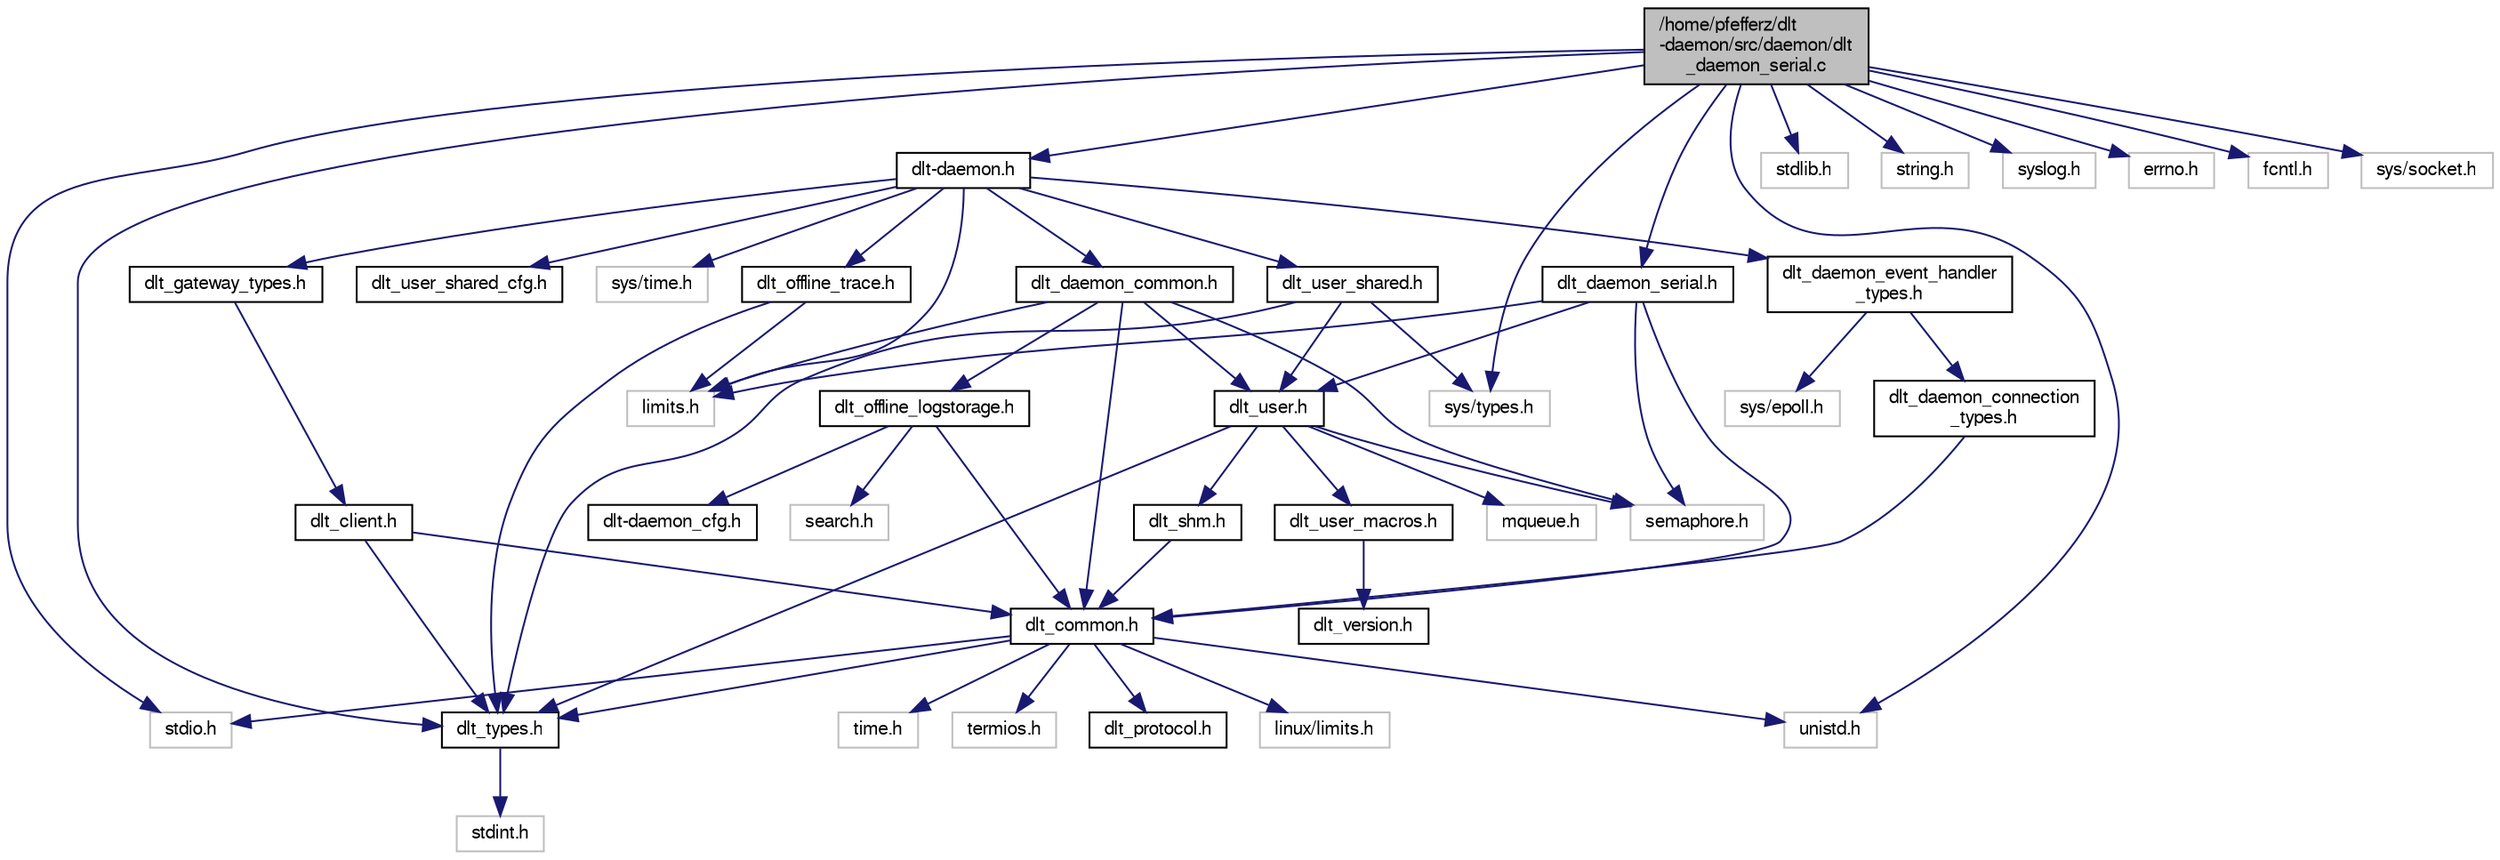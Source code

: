 digraph "/home/pfefferz/dlt-daemon/src/daemon/dlt_daemon_serial.c"
{
  edge [fontname="FreeSans",fontsize="10",labelfontname="FreeSans",labelfontsize="10"];
  node [fontname="FreeSans",fontsize="10",shape=record];
  Node1 [label="/home/pfefferz/dlt\l-daemon/src/daemon/dlt\l_daemon_serial.c",height=0.2,width=0.4,color="black", fillcolor="grey75", style="filled", fontcolor="black"];
  Node1 -> Node2 [color="midnightblue",fontsize="10",style="solid",fontname="FreeSans"];
  Node2 [label="stdio.h",height=0.2,width=0.4,color="grey75", fillcolor="white", style="filled"];
  Node1 -> Node3 [color="midnightblue",fontsize="10",style="solid",fontname="FreeSans"];
  Node3 [label="stdlib.h",height=0.2,width=0.4,color="grey75", fillcolor="white", style="filled"];
  Node1 -> Node4 [color="midnightblue",fontsize="10",style="solid",fontname="FreeSans"];
  Node4 [label="string.h",height=0.2,width=0.4,color="grey75", fillcolor="white", style="filled"];
  Node1 -> Node5 [color="midnightblue",fontsize="10",style="solid",fontname="FreeSans"];
  Node5 [label="syslog.h",height=0.2,width=0.4,color="grey75", fillcolor="white", style="filled"];
  Node1 -> Node6 [color="midnightblue",fontsize="10",style="solid",fontname="FreeSans"];
  Node6 [label="errno.h",height=0.2,width=0.4,color="grey75", fillcolor="white", style="filled"];
  Node1 -> Node7 [color="midnightblue",fontsize="10",style="solid",fontname="FreeSans"];
  Node7 [label="unistd.h",height=0.2,width=0.4,color="grey75", fillcolor="white", style="filled"];
  Node1 -> Node8 [color="midnightblue",fontsize="10",style="solid",fontname="FreeSans"];
  Node8 [label="fcntl.h",height=0.2,width=0.4,color="grey75", fillcolor="white", style="filled"];
  Node1 -> Node9 [color="midnightblue",fontsize="10",style="solid",fontname="FreeSans"];
  Node9 [label="sys/types.h",height=0.2,width=0.4,color="grey75", fillcolor="white", style="filled"];
  Node1 -> Node10 [color="midnightblue",fontsize="10",style="solid",fontname="FreeSans"];
  Node10 [label="sys/socket.h",height=0.2,width=0.4,color="grey75", fillcolor="white", style="filled"];
  Node1 -> Node11 [color="midnightblue",fontsize="10",style="solid",fontname="FreeSans"];
  Node11 [label="dlt-daemon.h",height=0.2,width=0.4,color="black", fillcolor="white", style="filled",URL="$dlt-daemon_8h.html"];
  Node11 -> Node12 [color="midnightblue",fontsize="10",style="solid",fontname="FreeSans"];
  Node12 [label="limits.h",height=0.2,width=0.4,color="grey75", fillcolor="white", style="filled"];
  Node11 -> Node13 [color="midnightblue",fontsize="10",style="solid",fontname="FreeSans"];
  Node13 [label="dlt_daemon_common.h",height=0.2,width=0.4,color="black", fillcolor="white", style="filled",URL="$dlt__daemon__common_8h.html"];
  Node13 -> Node12 [color="midnightblue",fontsize="10",style="solid",fontname="FreeSans"];
  Node13 -> Node14 [color="midnightblue",fontsize="10",style="solid",fontname="FreeSans"];
  Node14 [label="semaphore.h",height=0.2,width=0.4,color="grey75", fillcolor="white", style="filled"];
  Node13 -> Node15 [color="midnightblue",fontsize="10",style="solid",fontname="FreeSans"];
  Node15 [label="dlt_common.h",height=0.2,width=0.4,color="black", fillcolor="white", style="filled",URL="$dlt__common_8h.html"];
  Node15 -> Node2 [color="midnightblue",fontsize="10",style="solid",fontname="FreeSans"];
  Node15 -> Node16 [color="midnightblue",fontsize="10",style="solid",fontname="FreeSans"];
  Node16 [label="linux/limits.h",height=0.2,width=0.4,color="grey75", fillcolor="white", style="filled"];
  Node15 -> Node7 [color="midnightblue",fontsize="10",style="solid",fontname="FreeSans"];
  Node15 -> Node17 [color="midnightblue",fontsize="10",style="solid",fontname="FreeSans"];
  Node17 [label="time.h",height=0.2,width=0.4,color="grey75", fillcolor="white", style="filled"];
  Node15 -> Node18 [color="midnightblue",fontsize="10",style="solid",fontname="FreeSans"];
  Node18 [label="termios.h",height=0.2,width=0.4,color="grey75", fillcolor="white", style="filled"];
  Node15 -> Node19 [color="midnightblue",fontsize="10",style="solid",fontname="FreeSans"];
  Node19 [label="dlt_types.h",height=0.2,width=0.4,color="black", fillcolor="white", style="filled",URL="$dlt__types_8h.html"];
  Node19 -> Node20 [color="midnightblue",fontsize="10",style="solid",fontname="FreeSans"];
  Node20 [label="stdint.h",height=0.2,width=0.4,color="grey75", fillcolor="white", style="filled"];
  Node15 -> Node21 [color="midnightblue",fontsize="10",style="solid",fontname="FreeSans"];
  Node21 [label="dlt_protocol.h",height=0.2,width=0.4,color="black", fillcolor="white", style="filled",URL="$dlt__protocol_8h.html"];
  Node13 -> Node22 [color="midnightblue",fontsize="10",style="solid",fontname="FreeSans"];
  Node22 [label="dlt_user.h",height=0.2,width=0.4,color="black", fillcolor="white", style="filled",URL="$dlt__user_8h.html"];
  Node22 -> Node23 [color="midnightblue",fontsize="10",style="solid",fontname="FreeSans"];
  Node23 [label="mqueue.h",height=0.2,width=0.4,color="grey75", fillcolor="white", style="filled"];
  Node22 -> Node14 [color="midnightblue",fontsize="10",style="solid",fontname="FreeSans"];
  Node22 -> Node19 [color="midnightblue",fontsize="10",style="solid",fontname="FreeSans"];
  Node22 -> Node24 [color="midnightblue",fontsize="10",style="solid",fontname="FreeSans"];
  Node24 [label="dlt_user_macros.h",height=0.2,width=0.4,color="black", fillcolor="white", style="filled",URL="$dlt__user__macros_8h.html"];
  Node24 -> Node25 [color="midnightblue",fontsize="10",style="solid",fontname="FreeSans"];
  Node25 [label="dlt_version.h",height=0.2,width=0.4,color="black", fillcolor="white", style="filled",URL="$dlt__version_8h.html"];
  Node22 -> Node26 [color="midnightblue",fontsize="10",style="solid",fontname="FreeSans"];
  Node26 [label="dlt_shm.h",height=0.2,width=0.4,color="black", fillcolor="white", style="filled",URL="$dlt__shm_8h.html"];
  Node26 -> Node15 [color="midnightblue",fontsize="10",style="solid",fontname="FreeSans"];
  Node13 -> Node27 [color="midnightblue",fontsize="10",style="solid",fontname="FreeSans"];
  Node27 [label="dlt_offline_logstorage.h",height=0.2,width=0.4,color="black", fillcolor="white", style="filled",URL="$dlt__offline__logstorage_8h.html"];
  Node27 -> Node28 [color="midnightblue",fontsize="10",style="solid",fontname="FreeSans"];
  Node28 [label="search.h",height=0.2,width=0.4,color="grey75", fillcolor="white", style="filled"];
  Node27 -> Node15 [color="midnightblue",fontsize="10",style="solid",fontname="FreeSans"];
  Node27 -> Node29 [color="midnightblue",fontsize="10",style="solid",fontname="FreeSans"];
  Node29 [label="dlt-daemon_cfg.h",height=0.2,width=0.4,color="black", fillcolor="white", style="filled",URL="$dlt-daemon__cfg_8h.html"];
  Node11 -> Node30 [color="midnightblue",fontsize="10",style="solid",fontname="FreeSans"];
  Node30 [label="dlt_user_shared.h",height=0.2,width=0.4,color="black", fillcolor="white", style="filled",URL="$dlt__user__shared_8h.html"];
  Node30 -> Node19 [color="midnightblue",fontsize="10",style="solid",fontname="FreeSans"];
  Node30 -> Node22 [color="midnightblue",fontsize="10",style="solid",fontname="FreeSans"];
  Node30 -> Node9 [color="midnightblue",fontsize="10",style="solid",fontname="FreeSans"];
  Node11 -> Node31 [color="midnightblue",fontsize="10",style="solid",fontname="FreeSans"];
  Node31 [label="dlt_user_shared_cfg.h",height=0.2,width=0.4,color="black", fillcolor="white", style="filled",URL="$dlt__user__shared__cfg_8h.html"];
  Node11 -> Node32 [color="midnightblue",fontsize="10",style="solid",fontname="FreeSans"];
  Node32 [label="dlt_daemon_event_handler\l_types.h",height=0.2,width=0.4,color="black", fillcolor="white", style="filled",URL="$dlt__daemon__event__handler__types_8h.html"];
  Node32 -> Node33 [color="midnightblue",fontsize="10",style="solid",fontname="FreeSans"];
  Node33 [label="sys/epoll.h",height=0.2,width=0.4,color="grey75", fillcolor="white", style="filled"];
  Node32 -> Node34 [color="midnightblue",fontsize="10",style="solid",fontname="FreeSans"];
  Node34 [label="dlt_daemon_connection\l_types.h",height=0.2,width=0.4,color="black", fillcolor="white", style="filled",URL="$dlt__daemon__connection__types_8h.html"];
  Node34 -> Node15 [color="midnightblue",fontsize="10",style="solid",fontname="FreeSans"];
  Node11 -> Node35 [color="midnightblue",fontsize="10",style="solid",fontname="FreeSans"];
  Node35 [label="dlt_gateway_types.h",height=0.2,width=0.4,color="black", fillcolor="white", style="filled",URL="$dlt__gateway__types_8h.html"];
  Node35 -> Node36 [color="midnightblue",fontsize="10",style="solid",fontname="FreeSans"];
  Node36 [label="dlt_client.h",height=0.2,width=0.4,color="black", fillcolor="white", style="filled",URL="$dlt__client_8h.html"];
  Node36 -> Node19 [color="midnightblue",fontsize="10",style="solid",fontname="FreeSans"];
  Node36 -> Node15 [color="midnightblue",fontsize="10",style="solid",fontname="FreeSans"];
  Node11 -> Node37 [color="midnightblue",fontsize="10",style="solid",fontname="FreeSans"];
  Node37 [label="dlt_offline_trace.h",height=0.2,width=0.4,color="black", fillcolor="white", style="filled",URL="$dlt__offline__trace_8h.html"];
  Node37 -> Node12 [color="midnightblue",fontsize="10",style="solid",fontname="FreeSans"];
  Node37 -> Node19 [color="midnightblue",fontsize="10",style="solid",fontname="FreeSans"];
  Node11 -> Node38 [color="midnightblue",fontsize="10",style="solid",fontname="FreeSans"];
  Node38 [label="sys/time.h",height=0.2,width=0.4,color="grey75", fillcolor="white", style="filled"];
  Node1 -> Node19 [color="midnightblue",fontsize="10",style="solid",fontname="FreeSans"];
  Node1 -> Node39 [color="midnightblue",fontsize="10",style="solid",fontname="FreeSans"];
  Node39 [label="dlt_daemon_serial.h",height=0.2,width=0.4,color="black", fillcolor="white", style="filled",URL="$dlt__daemon__serial_8h.html"];
  Node39 -> Node12 [color="midnightblue",fontsize="10",style="solid",fontname="FreeSans"];
  Node39 -> Node14 [color="midnightblue",fontsize="10",style="solid",fontname="FreeSans"];
  Node39 -> Node15 [color="midnightblue",fontsize="10",style="solid",fontname="FreeSans"];
  Node39 -> Node22 [color="midnightblue",fontsize="10",style="solid",fontname="FreeSans"];
}
